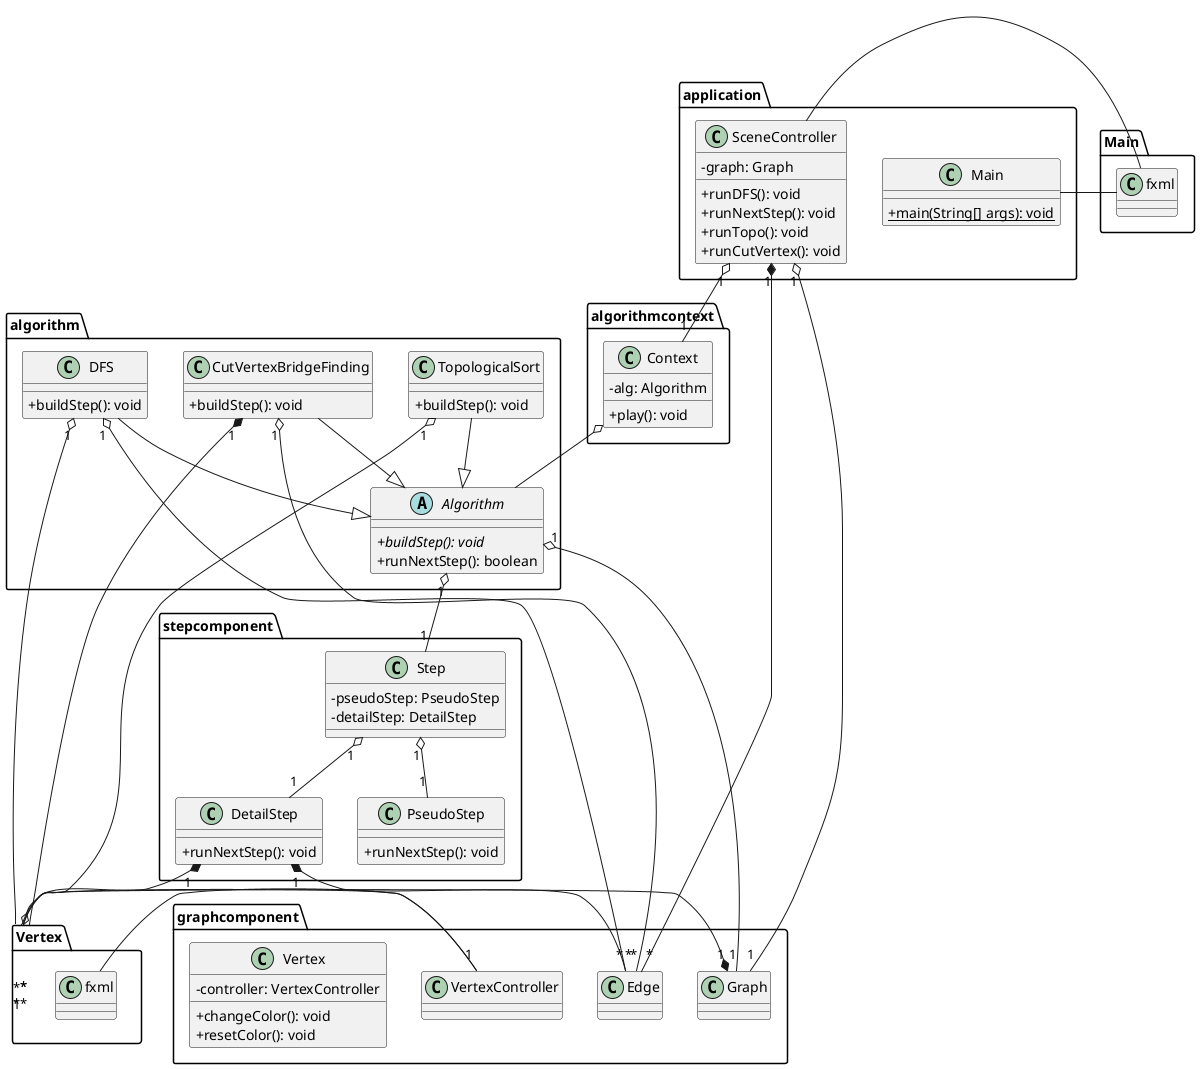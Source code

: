 @startuml

skinparam ClassAttributeIconSize 0

package application <<Folder>> {
    class Main {
        +{static}main(String[] args): void
    }
    package Main.fxml <<Frame>> {
    }
    class SceneController {
        -graph: Graph
        +runDFS(): void
        +runNextStep(): void
        +runTopo(): void
        +runCutVertex(): void
    }
}

package graphcomponent <<Folder>> {
    class Edge{
        ' +setColor(): void
        ' +resetColor(): void
    }
    class Graph{
    }

    class Vertex{
        -controller: VertexController
        +changeColor(): void
        +resetColor(): void
    }
    package Vertex.fxml <<Frame>> {
    }
    class VertexController{
    }
}

package algorithm <<Folder>> {
    abstract class Algorithm {
        +{abstract}buildStep(): void
        +runNextStep(): boolean
    }

    class CutVertexBridgeFinding{
        +buildStep(): void
    }

    class DFS{
        +buildStep(): void
    }

    class TopologicalSort{
        +buildStep(): void
    }
}

package algorithmcontext <<Folder>> {
    class Context{
        -alg: Algorithm
        +play(): void
    }
}

package stepcomponent <<Folder>> {
    class DetailStep{
        +runNextStep(): void
    }

    class PseudoStep{
        +runNextStep(): void
    }

    class Step{
        -pseudoStep: PseudoStep
        -detailStep: DetailStep
    }
}

Vertex.fxml - VertexController
Main - Main.fxml
Main.fxml - SceneController
SceneController "1" o-- "1" Context
SceneController "1" o-- "1" Graph
SceneController "1" *-- "*" Edge
Algorithm "1" o-- "1" Graph
Algorithm "1" o-- "1" Step
CutVertexBridgeFinding --^ Algorithm
CutVertexBridgeFinding "1" o-- "*" Edge
CutVertexBridgeFinding "1" *-- "*" Vertex
DFS --^ Algorithm
DFS "1" o-- "*" Edge
DFS "1" o-- "*" Vertex
TopologicalSort --^ Algorithm
TopologicalSort "1" o-- "*" Vertex
Graph "1" *-- "*" Vertex
Vertex "1" o-- "1" VertexController
Context o-- Algorithm
DetailStep "1" *-- "*" Vertex 
DetailStep "1" *-- "*" Edge 
Step "1" o-- "1" DetailStep
Step "1" o-- "1" PseudoStep

@enduml
